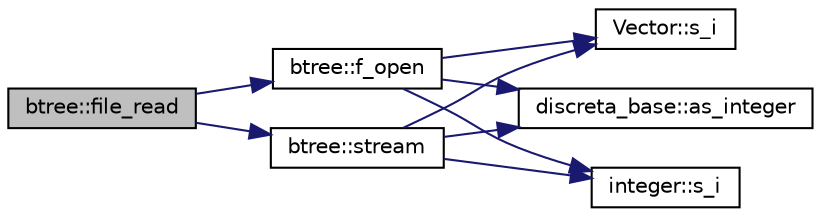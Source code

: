 digraph "btree::file_read"
{
  edge [fontname="Helvetica",fontsize="10",labelfontname="Helvetica",labelfontsize="10"];
  node [fontname="Helvetica",fontsize="10",shape=record];
  rankdir="LR";
  Node1215 [label="btree::file_read",height=0.2,width=0.4,color="black", fillcolor="grey75", style="filled", fontcolor="black"];
  Node1215 -> Node1216 [color="midnightblue",fontsize="10",style="solid",fontname="Helvetica"];
  Node1216 [label="btree::f_open",height=0.2,width=0.4,color="black", fillcolor="white", style="filled",URL="$dd/db0/classbtree.html#a192d74607f02ea8e0ad631d6e6fd6704"];
  Node1216 -> Node1217 [color="midnightblue",fontsize="10",style="solid",fontname="Helvetica"];
  Node1217 [label="Vector::s_i",height=0.2,width=0.4,color="black", fillcolor="white", style="filled",URL="$d5/db2/class_vector.html#a1c4fe1752523df8119f70dd550244871"];
  Node1216 -> Node1218 [color="midnightblue",fontsize="10",style="solid",fontname="Helvetica"];
  Node1218 [label="discreta_base::as_integer",height=0.2,width=0.4,color="black", fillcolor="white", style="filled",URL="$d7/d71/classdiscreta__base.html#a00d7691eaf874fd283d942692fe8dd26"];
  Node1216 -> Node1219 [color="midnightblue",fontsize="10",style="solid",fontname="Helvetica"];
  Node1219 [label="integer::s_i",height=0.2,width=0.4,color="black", fillcolor="white", style="filled",URL="$d0/de5/classinteger.html#adf28e9f94d4c844adaa950deeb80b904"];
  Node1215 -> Node1220 [color="midnightblue",fontsize="10",style="solid",fontname="Helvetica"];
  Node1220 [label="btree::stream",height=0.2,width=0.4,color="black", fillcolor="white", style="filled",URL="$dd/db0/classbtree.html#af99e68df8c3674b7d77ed80a8bbcffac"];
  Node1220 -> Node1217 [color="midnightblue",fontsize="10",style="solid",fontname="Helvetica"];
  Node1220 -> Node1218 [color="midnightblue",fontsize="10",style="solid",fontname="Helvetica"];
  Node1220 -> Node1219 [color="midnightblue",fontsize="10",style="solid",fontname="Helvetica"];
}

